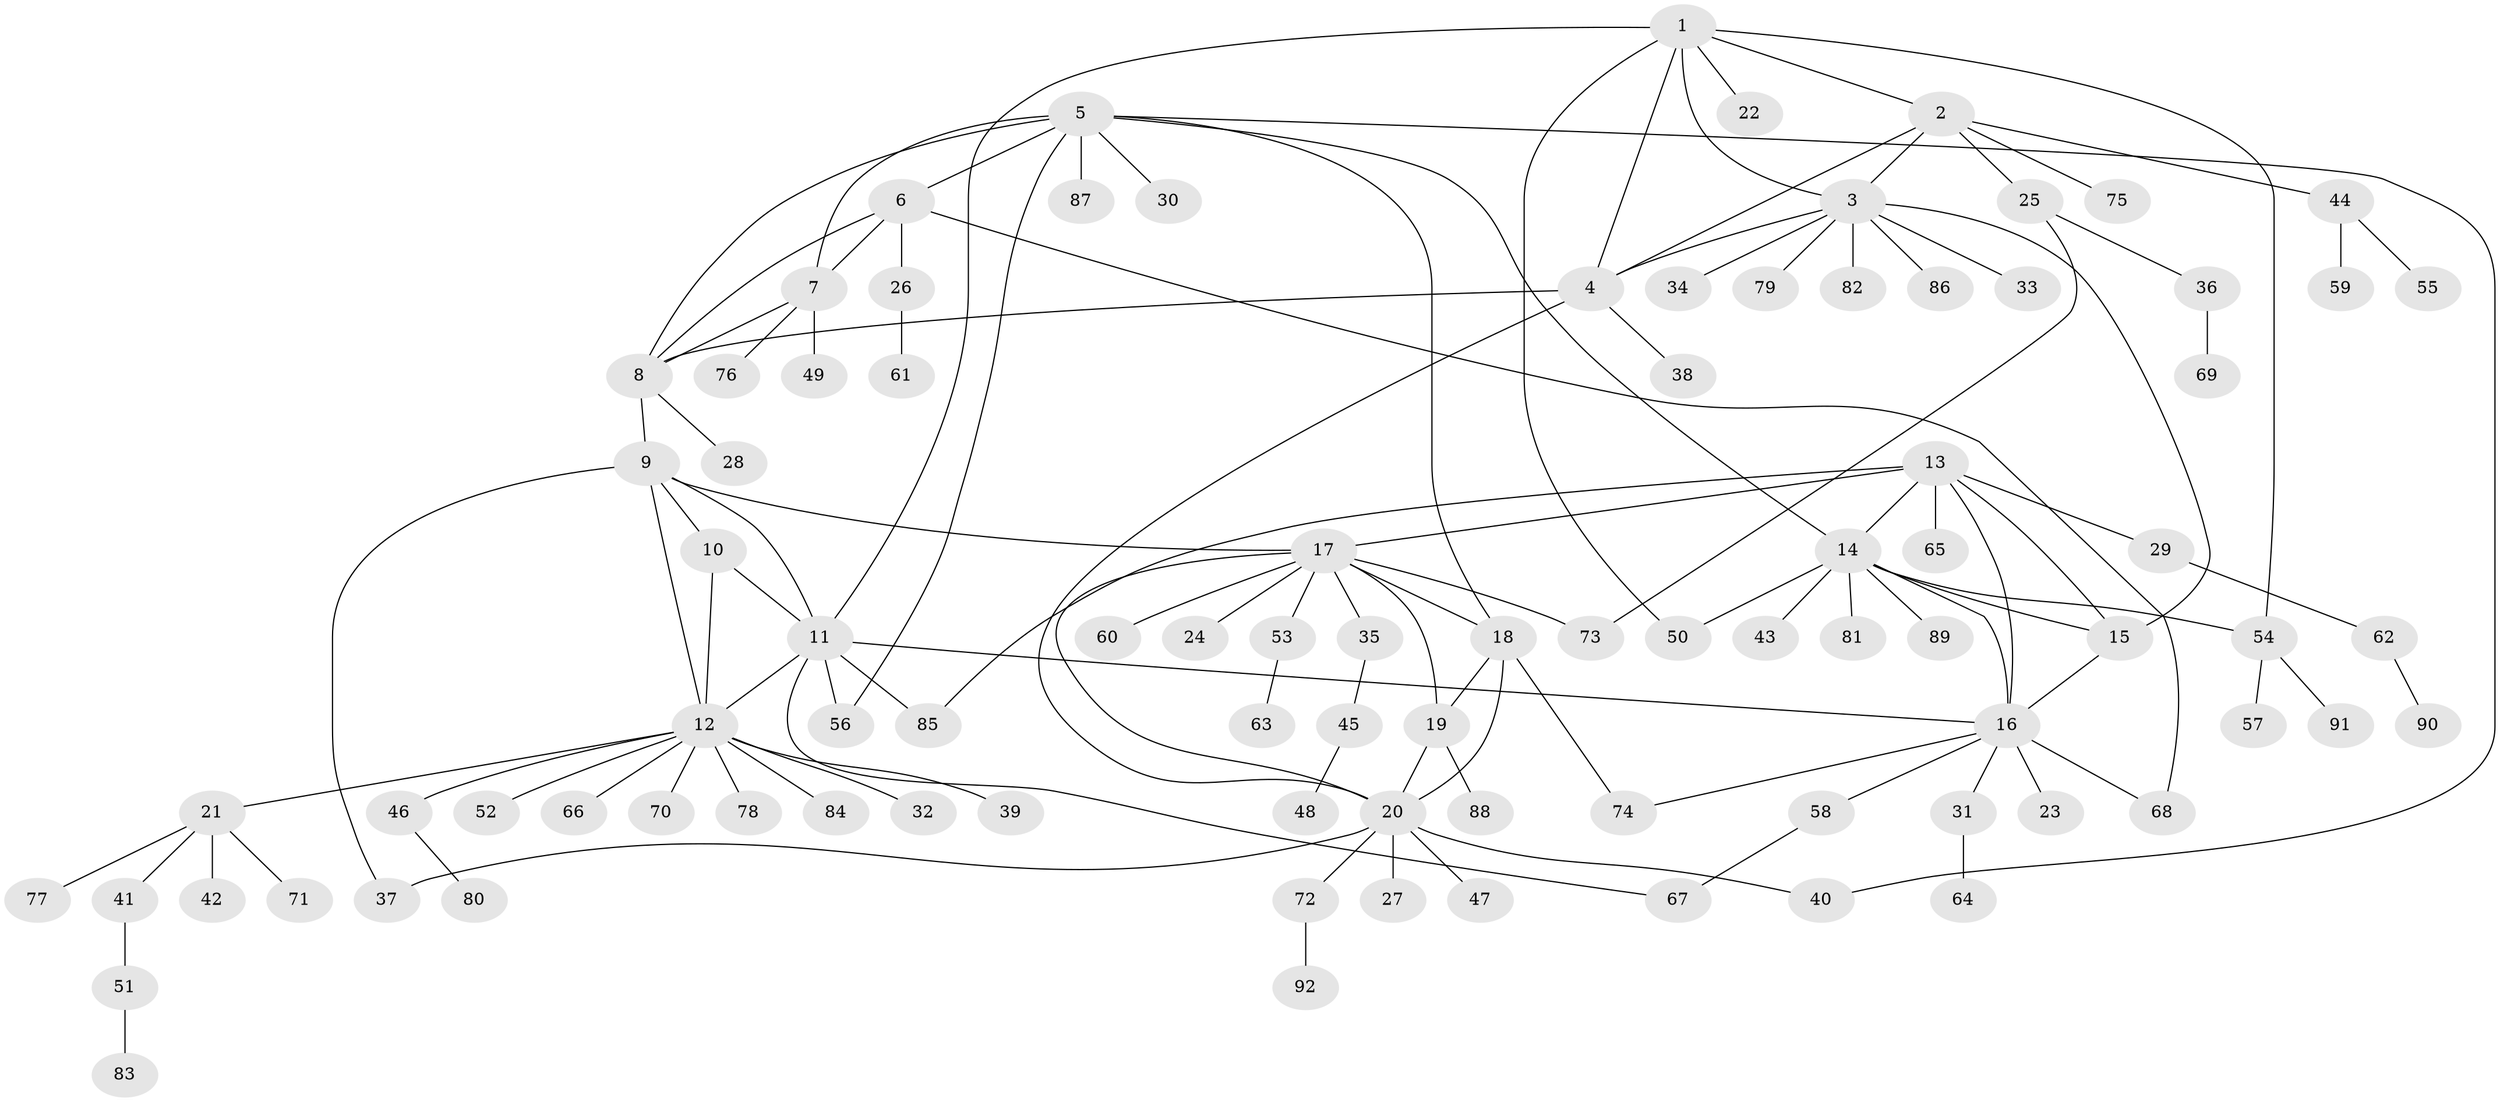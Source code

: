 // coarse degree distribution, {9: 0.04411764705882353, 7: 0.04411764705882353, 4: 0.058823529411764705, 8: 0.029411764705882353, 5: 0.029411764705882353, 10: 0.014705882352941176, 6: 0.014705882352941176, 11: 0.014705882352941176, 1: 0.5882352941176471, 3: 0.014705882352941176, 2: 0.14705882352941177}
// Generated by graph-tools (version 1.1) at 2025/52/02/27/25 19:52:17]
// undirected, 92 vertices, 122 edges
graph export_dot {
graph [start="1"]
  node [color=gray90,style=filled];
  1;
  2;
  3;
  4;
  5;
  6;
  7;
  8;
  9;
  10;
  11;
  12;
  13;
  14;
  15;
  16;
  17;
  18;
  19;
  20;
  21;
  22;
  23;
  24;
  25;
  26;
  27;
  28;
  29;
  30;
  31;
  32;
  33;
  34;
  35;
  36;
  37;
  38;
  39;
  40;
  41;
  42;
  43;
  44;
  45;
  46;
  47;
  48;
  49;
  50;
  51;
  52;
  53;
  54;
  55;
  56;
  57;
  58;
  59;
  60;
  61;
  62;
  63;
  64;
  65;
  66;
  67;
  68;
  69;
  70;
  71;
  72;
  73;
  74;
  75;
  76;
  77;
  78;
  79;
  80;
  81;
  82;
  83;
  84;
  85;
  86;
  87;
  88;
  89;
  90;
  91;
  92;
  1 -- 2;
  1 -- 3;
  1 -- 4;
  1 -- 11;
  1 -- 22;
  1 -- 50;
  1 -- 54;
  2 -- 3;
  2 -- 4;
  2 -- 25;
  2 -- 44;
  2 -- 75;
  3 -- 4;
  3 -- 15;
  3 -- 33;
  3 -- 34;
  3 -- 79;
  3 -- 82;
  3 -- 86;
  4 -- 8;
  4 -- 20;
  4 -- 38;
  5 -- 6;
  5 -- 7;
  5 -- 8;
  5 -- 14;
  5 -- 18;
  5 -- 30;
  5 -- 40;
  5 -- 56;
  5 -- 87;
  6 -- 7;
  6 -- 8;
  6 -- 26;
  6 -- 68;
  7 -- 8;
  7 -- 49;
  7 -- 76;
  8 -- 9;
  8 -- 28;
  9 -- 10;
  9 -- 11;
  9 -- 12;
  9 -- 17;
  9 -- 37;
  10 -- 11;
  10 -- 12;
  11 -- 12;
  11 -- 16;
  11 -- 56;
  11 -- 67;
  11 -- 85;
  12 -- 21;
  12 -- 32;
  12 -- 39;
  12 -- 46;
  12 -- 52;
  12 -- 66;
  12 -- 70;
  12 -- 78;
  12 -- 84;
  13 -- 14;
  13 -- 15;
  13 -- 16;
  13 -- 17;
  13 -- 29;
  13 -- 65;
  13 -- 85;
  14 -- 15;
  14 -- 16;
  14 -- 43;
  14 -- 50;
  14 -- 54;
  14 -- 81;
  14 -- 89;
  15 -- 16;
  16 -- 23;
  16 -- 31;
  16 -- 58;
  16 -- 68;
  16 -- 74;
  17 -- 18;
  17 -- 19;
  17 -- 20;
  17 -- 24;
  17 -- 35;
  17 -- 53;
  17 -- 60;
  17 -- 73;
  18 -- 19;
  18 -- 20;
  18 -- 74;
  19 -- 20;
  19 -- 88;
  20 -- 27;
  20 -- 37;
  20 -- 40;
  20 -- 47;
  20 -- 72;
  21 -- 41;
  21 -- 42;
  21 -- 71;
  21 -- 77;
  25 -- 36;
  25 -- 73;
  26 -- 61;
  29 -- 62;
  31 -- 64;
  35 -- 45;
  36 -- 69;
  41 -- 51;
  44 -- 55;
  44 -- 59;
  45 -- 48;
  46 -- 80;
  51 -- 83;
  53 -- 63;
  54 -- 57;
  54 -- 91;
  58 -- 67;
  62 -- 90;
  72 -- 92;
}
